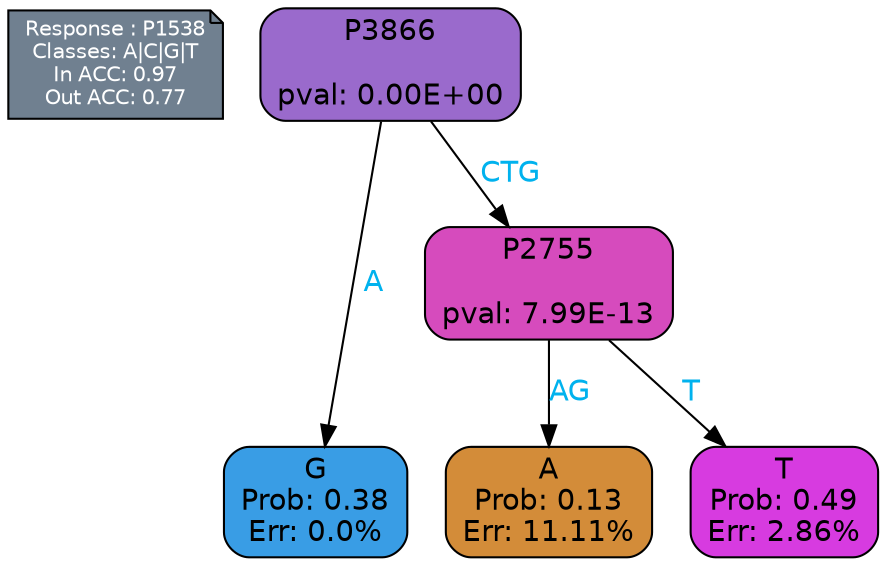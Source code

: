 digraph Tree {
node [shape=box, style="filled, rounded", color="black", fontname=helvetica] ;
graph [ranksep=equally, splines=polylines, bgcolor=transparent, dpi=600] ;
edge [fontname=helvetica] ;
LEGEND [label="Response : P1538
Classes: A|C|G|T
In ACC: 0.97
Out ACC: 0.77
",shape=note,align=left,style=filled,fillcolor="slategray",fontcolor="white",fontsize=10];1 [label="P3866

pval: 0.00E+00", fillcolor="#9a6acc"] ;
2 [label="G
Prob: 0.38
Err: 0.0%", fillcolor="#399de5"] ;
3 [label="P2755

pval: 7.99E-13", fillcolor="#d64bbd"] ;
4 [label="A
Prob: 0.13
Err: 11.11%", fillcolor="#d38c39"] ;
5 [label="T
Prob: 0.49
Err: 2.86%", fillcolor="#d73be0"] ;
1 -> 2 [label="A",fontcolor=deepskyblue2] ;
1 -> 3 [label="CTG",fontcolor=deepskyblue2] ;
3 -> 4 [label="AG",fontcolor=deepskyblue2] ;
3 -> 5 [label="T",fontcolor=deepskyblue2] ;
{rank = same; 2;4;5;}{rank = same; LEGEND;1;}}